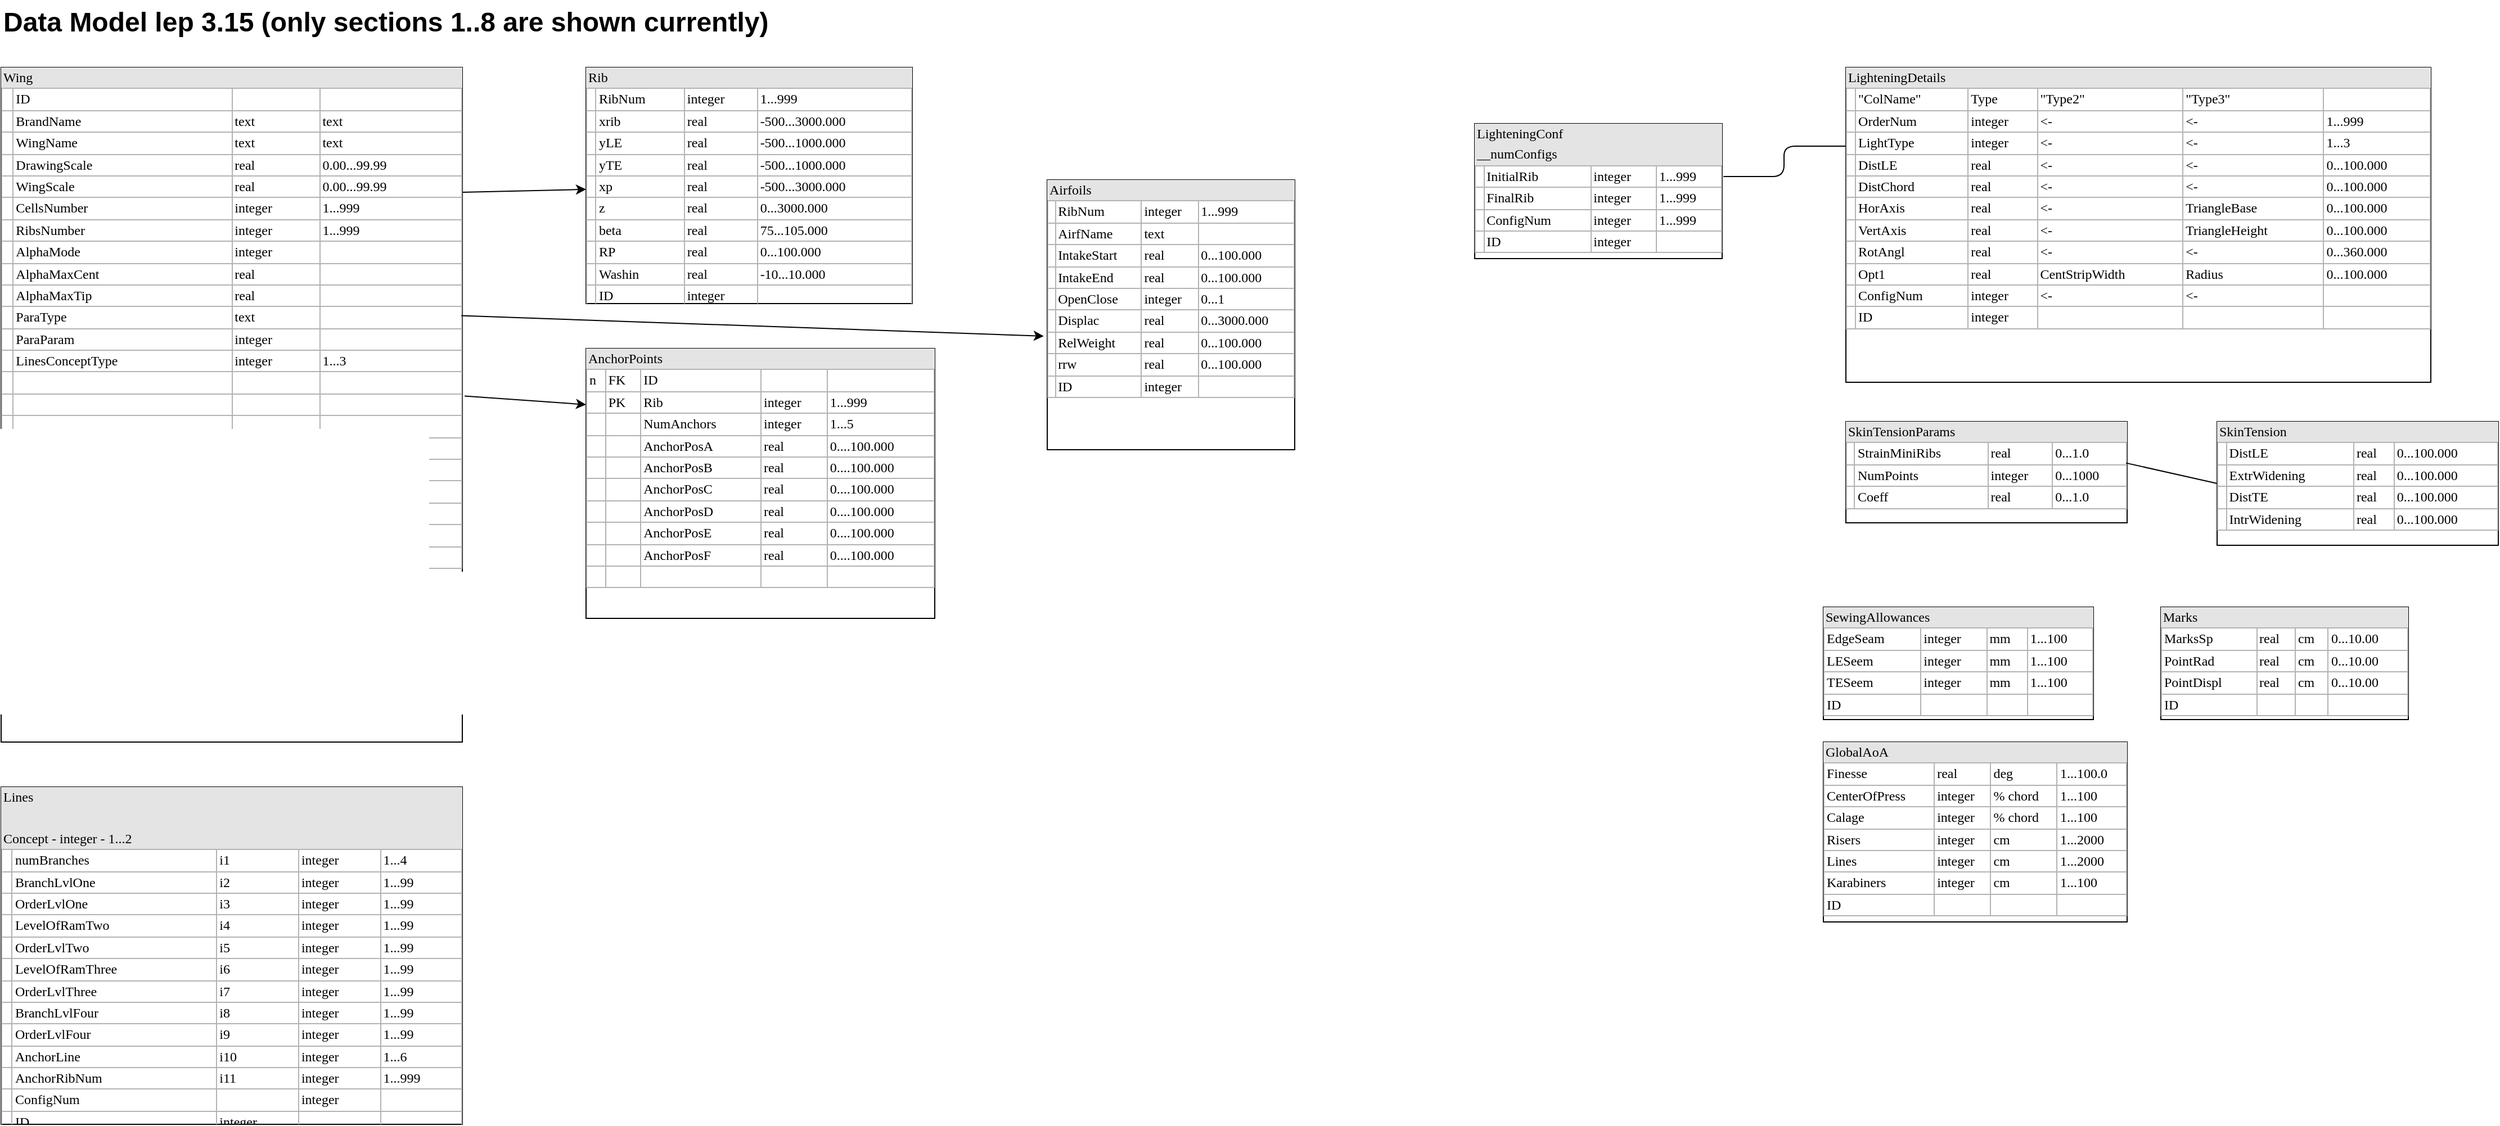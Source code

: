 <mxfile version="14.4.3" type="device"><diagram name="Page-1" id="2ca16b54-16f6-2749-3443-fa8db7711227"><mxGraphModel dx="1314" dy="667" grid="1" gridSize="10" guides="1" tooltips="1" connect="1" arrows="1" fold="1" page="1" pageScale="1" pageWidth="2336" pageHeight="1654" background="#ffffff" math="0" shadow="0"><root><mxCell id="0"/><mxCell id="1" parent="0"/><mxCell id="2ed32ef02a7f4228-5" value="&lt;div style=&quot;box-sizing: border-box ; width: 100% ; background: #e4e4e4 ; padding: 2px&quot;&gt;Wing&lt;/div&gt;&lt;table style=&quot;width: 100% ; font-size: 1em ; border: 1px solid rgb(179 , 179 , 179) ; border-collapse: collapse&quot; cellpadding=&quot;2&quot; cellspacing=&quot;0&quot; border=&quot;1&quot;&gt;&lt;tbody&gt;&lt;tr&gt;&lt;td style=&quot;border-collapse: collapse&quot;&gt;&lt;br&gt;&lt;/td&gt;&lt;td&gt;ID&lt;/td&gt;&lt;td&gt;&lt;br&gt;&lt;/td&gt;&lt;td&gt;&lt;br&gt;&lt;/td&gt;&lt;/tr&gt;&lt;tr&gt;&lt;td style=&quot;border-collapse: collapse&quot;&gt;&lt;br&gt;&lt;/td&gt;&lt;td&gt;BrandName&lt;/td&gt;&lt;td&gt;text&lt;/td&gt;&lt;td&gt;text&lt;/td&gt;&lt;/tr&gt;&lt;tr&gt;&lt;td&gt;&lt;br&gt;&lt;/td&gt;&lt;td&gt;WingName&lt;/td&gt;&lt;td&gt;text&lt;/td&gt;&lt;td&gt;text&lt;/td&gt;&lt;/tr&gt;&lt;tr&gt;&lt;td&gt;&lt;br&gt;&lt;/td&gt;&lt;td&gt;DrawingScale&lt;/td&gt;&lt;td&gt;real&lt;/td&gt;&lt;td&gt;0.00...99.99&lt;/td&gt;&lt;/tr&gt;&lt;tr&gt;&lt;td&gt;&lt;br&gt;&lt;/td&gt;&lt;td&gt;WingScale&lt;/td&gt;&lt;td&gt;real&lt;/td&gt;&lt;td&gt;0.00...99.99&lt;/td&gt;&lt;/tr&gt;&lt;tr&gt;&lt;td&gt;&lt;br&gt;&lt;/td&gt;&lt;td&gt;CellsNumber&lt;/td&gt;&lt;td&gt;integer&lt;/td&gt;&lt;td&gt;1...999&lt;/td&gt;&lt;/tr&gt;&lt;tr&gt;&lt;td&gt;&lt;br&gt;&lt;/td&gt;&lt;td&gt;RibsNumber&lt;/td&gt;&lt;td&gt;integer&lt;/td&gt;&lt;td&gt;1...999&lt;/td&gt;&lt;/tr&gt;&lt;tr&gt;&lt;td&gt;&lt;br&gt;&lt;/td&gt;&lt;td&gt;AlphaMode&lt;/td&gt;&lt;td&gt;integer&lt;/td&gt;&lt;td&gt;&lt;br&gt;&lt;/td&gt;&lt;/tr&gt;&lt;tr&gt;&lt;td&gt;&lt;br&gt;&lt;/td&gt;&lt;td&gt;AlphaMaxCent&lt;/td&gt;&lt;td&gt;real&lt;/td&gt;&lt;td&gt;&lt;br&gt;&lt;/td&gt;&lt;/tr&gt;&lt;tr&gt;&lt;td&gt;&lt;br&gt;&lt;/td&gt;&lt;td&gt;AlphaMaxTip&lt;/td&gt;&lt;td&gt;real&lt;/td&gt;&lt;td&gt;&lt;br&gt;&lt;/td&gt;&lt;/tr&gt;&lt;tr&gt;&lt;td&gt;&lt;br&gt;&lt;/td&gt;&lt;td&gt;ParaType&lt;/td&gt;&lt;td&gt;text&lt;/td&gt;&lt;td&gt;&lt;br&gt;&lt;/td&gt;&lt;/tr&gt;&lt;tr&gt;&lt;td&gt;&lt;br&gt;&lt;/td&gt;&lt;td&gt;ParaParam&lt;/td&gt;&lt;td&gt;integer&lt;/td&gt;&lt;td&gt;&lt;br&gt;&lt;/td&gt;&lt;/tr&gt;&lt;tr&gt;&lt;td&gt;&lt;br&gt;&lt;/td&gt;&lt;td&gt;LinesConceptType&lt;/td&gt;&lt;td&gt;integer&lt;/td&gt;&lt;td&gt;1...3&lt;/td&gt;&lt;/tr&gt;&lt;tr&gt;&lt;td&gt;&lt;br&gt;&lt;/td&gt;&lt;td&gt;&lt;br&gt;&lt;/td&gt;&lt;td&gt;&lt;br&gt;&lt;/td&gt;&lt;td&gt;&lt;br&gt;&lt;/td&gt;&lt;/tr&gt;&lt;tr&gt;&lt;td&gt;&lt;br&gt;&lt;/td&gt;&lt;td&gt;&lt;br&gt;&lt;/td&gt;&lt;td&gt;&lt;br&gt;&lt;/td&gt;&lt;td&gt;&lt;br&gt;&lt;/td&gt;&lt;/tr&gt;&lt;tr&gt;&lt;td&gt;&lt;br&gt;&lt;/td&gt;&lt;td&gt;&lt;br&gt;&lt;/td&gt;&lt;td&gt;&lt;br&gt;&lt;/td&gt;&lt;td&gt;&lt;br&gt;&lt;/td&gt;&lt;/tr&gt;&lt;tr&gt;&lt;td&gt;&lt;br&gt;&lt;/td&gt;&lt;td&gt;&lt;br&gt;&lt;/td&gt;&lt;td&gt;&lt;br&gt;&lt;/td&gt;&lt;td&gt;&lt;br&gt;&lt;/td&gt;&lt;/tr&gt;&lt;tr&gt;&lt;td&gt;&lt;br&gt;&lt;/td&gt;&lt;td&gt;&lt;br&gt;&lt;/td&gt;&lt;td&gt;&lt;br&gt;&lt;/td&gt;&lt;td&gt;&lt;br&gt;&lt;/td&gt;&lt;/tr&gt;&lt;tr&gt;&lt;td&gt;&lt;br&gt;&lt;/td&gt;&lt;td&gt;&lt;br&gt;&lt;/td&gt;&lt;td&gt;&lt;br&gt;&lt;/td&gt;&lt;td&gt;&lt;br&gt;&lt;/td&gt;&lt;/tr&gt;&lt;tr&gt;&lt;td&gt;&lt;br&gt;&lt;/td&gt;&lt;td&gt;&lt;br&gt;&lt;/td&gt;&lt;td&gt;&lt;br&gt;&lt;/td&gt;&lt;td&gt;&lt;br&gt;&lt;/td&gt;&lt;/tr&gt;&lt;tr&gt;&lt;td&gt;&lt;br&gt;&lt;/td&gt;&lt;td&gt;&lt;br&gt;&lt;/td&gt;&lt;td&gt;&lt;br&gt;&lt;/td&gt;&lt;td&gt;&lt;br&gt;&lt;/td&gt;&lt;/tr&gt;&lt;tr&gt;&lt;td&gt;&lt;br&gt;&lt;/td&gt;&lt;td&gt;&lt;br&gt;&lt;/td&gt;&lt;td&gt;&lt;br&gt;&lt;/td&gt;&lt;td&gt;&lt;br&gt;&lt;/td&gt;&lt;/tr&gt;&lt;/tbody&gt;&lt;/table&gt;" style="verticalAlign=top;align=left;overflow=fill;html=1;rounded=0;shadow=0;comic=0;labelBackgroundColor=none;strokeWidth=1;fontFamily=Verdana;fontSize=12" parent="1" vertex="1"><mxGeometry x="80" y="80" width="410" height="600" as="geometry"/></mxCell><mxCell id="nXG0brTzw-l25DvlrZeB-1" value="&lt;div style=&quot;box-sizing: border-box ; width: 100% ; background: #e4e4e4 ; padding: 2px&quot;&gt;Rib&lt;/div&gt;&lt;table style=&quot;width: 100% ; font-size: 1em ; border: 1px solid rgb(179 , 179 , 179) ; border-collapse: collapse&quot; cellpadding=&quot;2&quot; cellspacing=&quot;0&quot; border=&quot;1&quot;&gt;&lt;tbody&gt;&lt;tr&gt;&lt;td&gt;&lt;br&gt;&lt;/td&gt;&lt;td&gt;RibNum&lt;/td&gt;&lt;td&gt;integer&lt;/td&gt;&lt;td&gt;1...999&lt;/td&gt;&lt;/tr&gt;&lt;tr&gt;&lt;td&gt;&lt;/td&gt;&lt;td&gt;xrib&lt;/td&gt;&lt;td&gt;real&lt;/td&gt;&lt;td&gt;-500...3000.000&lt;/td&gt;&lt;/tr&gt;&lt;tr&gt;&lt;td&gt;&lt;br&gt;&lt;/td&gt;&lt;td&gt;yLE&lt;/td&gt;&lt;td&gt;real&lt;/td&gt;&lt;td&gt;-500...1000.000&lt;/td&gt;&lt;/tr&gt;&lt;tr&gt;&lt;td&gt;&lt;br&gt;&lt;/td&gt;&lt;td&gt;yTE&lt;/td&gt;&lt;td&gt;real&lt;/td&gt;&lt;td&gt;-500...1000.000&lt;/td&gt;&lt;/tr&gt;&lt;tr&gt;&lt;td&gt;&lt;br&gt;&lt;/td&gt;&lt;td&gt;xp&lt;/td&gt;&lt;td&gt;real&lt;/td&gt;&lt;td&gt;-500...3000.000&lt;/td&gt;&lt;/tr&gt;&lt;tr&gt;&lt;td&gt;&lt;br&gt;&lt;/td&gt;&lt;td&gt;z&lt;/td&gt;&lt;td&gt;real&lt;/td&gt;&lt;td&gt;0...3000.000&lt;/td&gt;&lt;/tr&gt;&lt;tr&gt;&lt;td&gt;&lt;br&gt;&lt;/td&gt;&lt;td&gt;beta&lt;/td&gt;&lt;td&gt;real&lt;/td&gt;&lt;td&gt;75...105.000&lt;/td&gt;&lt;/tr&gt;&lt;tr&gt;&lt;td&gt;&lt;br&gt;&lt;/td&gt;&lt;td&gt;RP&lt;/td&gt;&lt;td&gt;real&lt;/td&gt;&lt;td&gt;0...100.000&lt;/td&gt;&lt;/tr&gt;&lt;tr&gt;&lt;td&gt;&lt;br&gt;&lt;/td&gt;&lt;td&gt;Washin&lt;/td&gt;&lt;td&gt;real&lt;/td&gt;&lt;td&gt;-10...10.000&lt;/td&gt;&lt;/tr&gt;&lt;tr&gt;&lt;td&gt;&lt;br&gt;&lt;/td&gt;&lt;td&gt;ID&lt;/td&gt;&lt;td&gt;integer&lt;/td&gt;&lt;td&gt;&lt;br&gt;&lt;/td&gt;&lt;/tr&gt;&lt;/tbody&gt;&lt;/table&gt;" style="verticalAlign=top;align=left;overflow=fill;html=1;rounded=0;shadow=0;comic=0;labelBackgroundColor=none;strokeWidth=1;fontFamily=Verdana;fontSize=12" parent="1" vertex="1"><mxGeometry x="600" y="80" width="290" height="210" as="geometry"/></mxCell><mxCell id="EcmEdIu4h6Mnn0-IP6D9-1" value="&lt;div style=&quot;box-sizing: border-box ; width: 100% ; background: #e4e4e4 ; padding: 2px&quot;&gt;Airfoils&lt;/div&gt;&lt;table style=&quot;width: 100% ; font-size: 1em ; border: 1px solid rgb(179 , 179 , 179) ; border-collapse: collapse&quot; cellpadding=&quot;2&quot; cellspacing=&quot;0&quot; border=&quot;1&quot;&gt;&lt;tbody&gt;&lt;tr&gt;&lt;td&gt;&lt;br&gt;&lt;/td&gt;&lt;td&gt;RibNum&lt;/td&gt;&lt;td&gt;integer&lt;/td&gt;&lt;td&gt;1...999&lt;/td&gt;&lt;/tr&gt;&lt;tr&gt;&lt;td&gt;&lt;br&gt;&lt;/td&gt;&lt;td&gt;AirfName&lt;/td&gt;&lt;td&gt;text&lt;/td&gt;&lt;td&gt;&lt;br&gt;&lt;/td&gt;&lt;/tr&gt;&lt;tr&gt;&lt;td&gt;&lt;br&gt;&lt;/td&gt;&lt;td&gt;IntakeStart&lt;/td&gt;&lt;td&gt;real&lt;/td&gt;&lt;td&gt;0...100.000&lt;/td&gt;&lt;/tr&gt;&lt;tr&gt;&lt;td&gt;&lt;br&gt;&lt;/td&gt;&lt;td&gt;IntakeEnd&lt;/td&gt;&lt;td&gt;real&lt;/td&gt;&lt;td&gt;0...100.000&lt;/td&gt;&lt;/tr&gt;&lt;tr&gt;&lt;td&gt;&lt;br&gt;&lt;/td&gt;&lt;td&gt;OpenClose&lt;/td&gt;&lt;td&gt;integer&lt;/td&gt;&lt;td&gt;0...1&lt;/td&gt;&lt;/tr&gt;&lt;tr&gt;&lt;td&gt;&lt;br&gt;&lt;/td&gt;&lt;td&gt;Displac&lt;/td&gt;&lt;td&gt;real&lt;/td&gt;&lt;td&gt;0...3000.000&lt;/td&gt;&lt;/tr&gt;&lt;tr&gt;&lt;td&gt;&lt;br&gt;&lt;/td&gt;&lt;td&gt;RelWeight&lt;/td&gt;&lt;td&gt;real&lt;/td&gt;&lt;td&gt;0...100.000&lt;/td&gt;&lt;/tr&gt;&lt;tr&gt;&lt;td&gt;&lt;br&gt;&lt;/td&gt;&lt;td&gt;rrw&lt;/td&gt;&lt;td&gt;real&lt;/td&gt;&lt;td&gt;0...100.000&lt;/td&gt;&lt;/tr&gt;&lt;tr&gt;&lt;td&gt;&lt;br&gt;&lt;/td&gt;&lt;td&gt;ID&lt;/td&gt;&lt;td&gt;integer&lt;/td&gt;&lt;td&gt;&lt;br&gt;&lt;/td&gt;&lt;/tr&gt;&lt;/tbody&gt;&lt;/table&gt;" style="verticalAlign=top;align=left;overflow=fill;html=1;rounded=0;shadow=0;comic=0;labelBackgroundColor=none;strokeWidth=1;fontFamily=Verdana;fontSize=12" parent="1" vertex="1"><mxGeometry x="1010" y="180" width="220" height="240" as="geometry"/></mxCell><mxCell id="EcmEdIu4h6Mnn0-IP6D9-3" value="&lt;div style=&quot;box-sizing: border-box ; width: 100% ; background: #e4e4e4 ; padding: 2px&quot;&gt;AnchorPoints&lt;/div&gt;&lt;table style=&quot;width: 100% ; font-size: 1em ; border: 1px solid rgb(179 , 179 , 179) ; border-collapse: collapse&quot; cellpadding=&quot;2&quot; cellspacing=&quot;0&quot; border=&quot;1&quot;&gt;&lt;tbody&gt;&lt;tr&gt;&lt;td&gt;n&lt;/td&gt;&lt;td style=&quot;border-collapse: collapse&quot;&gt;FK&lt;/td&gt;&lt;td&gt;ID&lt;/td&gt;&lt;td&gt;&lt;/td&gt;&lt;td&gt;&lt;br&gt;&lt;/td&gt;&lt;/tr&gt;&lt;tr&gt;&lt;td&gt;&lt;br&gt;&lt;/td&gt;&lt;td&gt;PK&lt;/td&gt;&lt;td&gt;Rib&lt;/td&gt;&lt;td&gt;integer&lt;/td&gt;&lt;td&gt;1...999&lt;/td&gt;&lt;/tr&gt;&lt;tr&gt;&lt;td&gt;&lt;br&gt;&lt;/td&gt;&lt;td&gt;&lt;/td&gt;&lt;td&gt;NumAnchors&lt;/td&gt;&lt;td&gt;integer&lt;/td&gt;&lt;td&gt;1...5&lt;/td&gt;&lt;/tr&gt;&lt;tr&gt;&lt;td&gt;&lt;br&gt;&lt;/td&gt;&lt;td&gt;&lt;br&gt;&lt;/td&gt;&lt;td&gt;AnchorPosA&lt;/td&gt;&lt;td&gt;real&lt;/td&gt;&lt;td&gt;0....100.000&lt;/td&gt;&lt;/tr&gt;&lt;tr&gt;&lt;td&gt;&lt;br&gt;&lt;/td&gt;&lt;td&gt;&lt;br&gt;&lt;/td&gt;&lt;td&gt;AnchorPosB&lt;/td&gt;&lt;td&gt;real&lt;/td&gt;&lt;td&gt;0....100.000&lt;br&gt;&lt;/td&gt;&lt;/tr&gt;&lt;tr&gt;&lt;td&gt;&lt;br&gt;&lt;/td&gt;&lt;td&gt;&lt;br&gt;&lt;/td&gt;&lt;td&gt;AnchorPosC&lt;br&gt;&lt;/td&gt;&lt;td&gt;real&lt;/td&gt;&lt;td&gt;0....100.000&lt;br&gt;&lt;/td&gt;&lt;/tr&gt;&lt;tr&gt;&lt;td&gt;&lt;br&gt;&lt;/td&gt;&lt;td&gt;&lt;br&gt;&lt;/td&gt;&lt;td&gt;AnchorPosD&lt;br&gt;&lt;/td&gt;&lt;td&gt;real&lt;/td&gt;&lt;td&gt;0....100.000&lt;br&gt;&lt;/td&gt;&lt;/tr&gt;&lt;tr&gt;&lt;td&gt;&lt;br&gt;&lt;/td&gt;&lt;td&gt;&lt;br&gt;&lt;/td&gt;&lt;td&gt;AnchorPosE&lt;br&gt;&lt;/td&gt;&lt;td&gt;real&lt;/td&gt;&lt;td&gt;0....100.000&lt;br&gt;&lt;/td&gt;&lt;/tr&gt;&lt;tr&gt;&lt;td&gt;&lt;br&gt;&lt;/td&gt;&lt;td&gt;&lt;br&gt;&lt;/td&gt;&lt;td&gt;AnchorPosF&lt;br&gt;&lt;/td&gt;&lt;td&gt;real&lt;/td&gt;&lt;td&gt;0....100.000&lt;br&gt;&lt;/td&gt;&lt;/tr&gt;&lt;tr&gt;&lt;td&gt;&lt;br&gt;&lt;/td&gt;&lt;td&gt;&lt;br&gt;&lt;/td&gt;&lt;td&gt;&lt;br&gt;&lt;/td&gt;&lt;td&gt;&lt;br&gt;&lt;/td&gt;&lt;td&gt;&lt;br&gt;&lt;/td&gt;&lt;/tr&gt;&lt;/tbody&gt;&lt;/table&gt;" style="verticalAlign=top;align=left;overflow=fill;html=1;rounded=0;shadow=0;comic=0;labelBackgroundColor=none;strokeWidth=1;fontFamily=Verdana;fontSize=12" parent="1" vertex="1"><mxGeometry x="600" y="330" width="310" height="240" as="geometry"/></mxCell><mxCell id="EcmEdIu4h6Mnn0-IP6D9-4" value="&lt;div style=&quot;box-sizing: border-box ; width: 100% ; background: #e4e4e4 ; padding: 2px&quot;&gt;LighteningConf&lt;/div&gt;&lt;div style=&quot;box-sizing: border-box ; width: 100% ; background: #e4e4e4 ; padding: 2px&quot;&gt;__numConfigs&lt;/div&gt;&lt;table style=&quot;width: 100% ; font-size: 1em ; border: 1px solid rgb(179 , 179 , 179) ; border-collapse: collapse&quot; cellpadding=&quot;2&quot; cellspacing=&quot;0&quot; border=&quot;1&quot;&gt;&lt;tbody&gt;&lt;tr&gt;&lt;td&gt;&lt;br&gt;&lt;/td&gt;&lt;td&gt;InitialRib&lt;/td&gt;&lt;td&gt;integer&lt;/td&gt;&lt;td&gt;1...999&lt;/td&gt;&lt;/tr&gt;&lt;tr&gt;&lt;td&gt;&lt;br&gt;&lt;/td&gt;&lt;td&gt;FinalRib&lt;/td&gt;&lt;td&gt;integer&lt;/td&gt;&lt;td&gt;1...999&lt;/td&gt;&lt;/tr&gt;&lt;tr&gt;&lt;td&gt;&lt;br&gt;&lt;/td&gt;&lt;td&gt;ConfigNum&lt;br&gt;&lt;/td&gt;&lt;td&gt;integer&lt;br&gt;&lt;/td&gt;&lt;td&gt;1...999&lt;br&gt;&lt;/td&gt;&lt;/tr&gt;&lt;tr&gt;&lt;td&gt;&lt;br&gt;&lt;/td&gt;&lt;td&gt;ID&lt;/td&gt;&lt;td&gt;integer&lt;/td&gt;&lt;td&gt;&lt;br&gt;&lt;/td&gt;&lt;/tr&gt;&lt;/tbody&gt;&lt;/table&gt;" style="verticalAlign=top;align=left;overflow=fill;html=1;rounded=0;shadow=0;comic=0;labelBackgroundColor=none;strokeWidth=1;fontFamily=Verdana;fontSize=12" parent="1" vertex="1"><mxGeometry x="1390" y="130" width="220" height="120" as="geometry"/></mxCell><mxCell id="EcmEdIu4h6Mnn0-IP6D9-5" value="&lt;div style=&quot;box-sizing: border-box ; width: 100% ; background: #e4e4e4 ; padding: 2px&quot;&gt;LighteningDetails&lt;/div&gt;&lt;table style=&quot;width: 100% ; font-size: 1em ; border: 1px solid rgb(179 , 179 , 179) ; border-collapse: collapse&quot; cellpadding=&quot;2&quot; cellspacing=&quot;0&quot; border=&quot;1&quot;&gt;&lt;tbody&gt;&lt;tr&gt;&lt;td&gt;&lt;br&gt;&lt;/td&gt;&lt;td&gt;&quot;ColName&quot;&lt;/td&gt;&lt;td&gt;Type&lt;/td&gt;&lt;td&gt;&quot;Type2&quot;&lt;/td&gt;&lt;td&gt;&quot;Type3&quot;&lt;/td&gt;&lt;td&gt;&lt;br&gt;&lt;/td&gt;&lt;/tr&gt;&lt;tr&gt;&lt;td&gt;&lt;br&gt;&lt;/td&gt;&lt;td&gt;OrderNum&lt;br&gt;&lt;/td&gt;&lt;td&gt;integer&lt;/td&gt;&lt;td&gt;&amp;lt;-&lt;br&gt;&lt;/td&gt;&lt;td&gt;&amp;lt;-&lt;br&gt;&lt;/td&gt;&lt;td&gt;1...999&lt;/td&gt;&lt;/tr&gt;&lt;tr&gt;&lt;td&gt;&lt;br&gt;&lt;/td&gt;&lt;td&gt;LightType&lt;br&gt;&lt;/td&gt;&lt;td&gt;integer&lt;/td&gt;&lt;td&gt;&amp;lt;-&lt;br&gt;&lt;/td&gt;&lt;td&gt;&amp;lt;-&lt;br&gt;&lt;/td&gt;&lt;td&gt;1...3&lt;/td&gt;&lt;/tr&gt;&lt;tr&gt;&lt;td&gt;&lt;br&gt;&lt;/td&gt;&lt;td&gt;DistLE&lt;br&gt;&lt;/td&gt;&lt;td&gt;real&lt;/td&gt;&lt;td&gt;&amp;lt;-&lt;br&gt;&lt;/td&gt;&lt;td&gt;&amp;lt;-&lt;br&gt;&lt;/td&gt;&lt;td&gt;0...100.000&lt;/td&gt;&lt;/tr&gt;&lt;tr&gt;&lt;td&gt;&lt;br&gt;&lt;/td&gt;&lt;td&gt;DistChord&lt;br&gt;&lt;/td&gt;&lt;td&gt;real&lt;/td&gt;&lt;td&gt;&amp;lt;-&lt;br&gt;&lt;/td&gt;&lt;td&gt;&amp;lt;-&lt;br&gt;&lt;/td&gt;&lt;td&gt;0...100.000&lt;br&gt;&lt;/td&gt;&lt;/tr&gt;&lt;tr&gt;&lt;td&gt;&lt;br&gt;&lt;/td&gt;&lt;td&gt;HorAxis&lt;br&gt;&lt;/td&gt;&lt;td&gt;real&lt;/td&gt;&lt;td&gt;&amp;lt;-&lt;br&gt;&lt;/td&gt;&lt;td&gt;TriangleBase&lt;/td&gt;&lt;td&gt;0...100.000&lt;br&gt;&lt;/td&gt;&lt;/tr&gt;&lt;tr&gt;&lt;td&gt;&lt;br&gt;&lt;/td&gt;&lt;td&gt;VertAxis&lt;br&gt;&lt;/td&gt;&lt;td&gt;real&lt;/td&gt;&lt;td&gt;&amp;lt;-&lt;br&gt;&lt;/td&gt;&lt;td&gt;TriangleHeight&lt;/td&gt;&lt;td&gt;0...100.000&lt;br&gt;&lt;/td&gt;&lt;/tr&gt;&lt;tr&gt;&lt;td&gt;&lt;br&gt;&lt;/td&gt;&lt;td&gt;RotAngl&lt;br&gt;&lt;/td&gt;&lt;td&gt;real&lt;br&gt;&lt;/td&gt;&lt;td&gt;&amp;lt;-&lt;br&gt;&lt;/td&gt;&lt;td&gt;&amp;lt;-&lt;br&gt;&lt;/td&gt;&lt;td&gt;0...360.000&lt;/td&gt;&lt;/tr&gt;&lt;tr&gt;&lt;td&gt;&lt;br&gt;&lt;/td&gt;&lt;td&gt;Opt1&lt;/td&gt;&lt;td&gt;real&lt;br&gt;&lt;/td&gt;&lt;td&gt;CentStripWidth&lt;/td&gt;&lt;td&gt;Radius&lt;/td&gt;&lt;td&gt;0...100.000&lt;br&gt;&lt;/td&gt;&lt;/tr&gt;&lt;tr&gt;&lt;td&gt;&lt;br&gt;&lt;/td&gt;&lt;td&gt;ConfigNum&lt;br&gt;&lt;/td&gt;&lt;td&gt;integer&lt;br&gt;&lt;/td&gt;&lt;td&gt;&amp;lt;-&lt;/td&gt;&lt;td&gt;&amp;lt;-&lt;/td&gt;&lt;td&gt;&lt;br&gt;&lt;/td&gt;&lt;/tr&gt;&lt;tr&gt;&lt;td&gt;&lt;br&gt;&lt;/td&gt;&lt;td&gt;ID&lt;/td&gt;&lt;td&gt;integer&lt;/td&gt;&lt;td&gt;&lt;br&gt;&lt;/td&gt;&lt;td&gt;&lt;br&gt;&lt;/td&gt;&lt;td&gt;&lt;br&gt;&lt;/td&gt;&lt;/tr&gt;&lt;/tbody&gt;&lt;/table&gt;" style="verticalAlign=top;align=left;overflow=fill;html=1;rounded=0;shadow=0;comic=0;labelBackgroundColor=none;strokeWidth=1;fontFamily=Verdana;fontSize=12" parent="1" vertex="1"><mxGeometry x="1720" y="80" width="520" height="280" as="geometry"/></mxCell><mxCell id="EcmEdIu4h6Mnn0-IP6D9-6" style="edgeStyle=orthogonalEdgeStyle;rounded=1;orthogonalLoop=1;jettySize=auto;html=1;exitX=1.005;exitY=0.392;exitDx=0;exitDy=0;entryX=0;entryY=0.25;entryDx=0;entryDy=0;endArrow=none;endFill=0;exitPerimeter=0;" parent="1" source="EcmEdIu4h6Mnn0-IP6D9-4" target="EcmEdIu4h6Mnn0-IP6D9-5" edge="1"><mxGeometry relative="1" as="geometry"><mxPoint x="723.96" y="621.46" as="sourcePoint"/><mxPoint x="1000" y="898.54" as="targetPoint"/></mxGeometry></mxCell><mxCell id="EcmEdIu4h6Mnn0-IP6D9-7" value="&lt;div style=&quot;box-sizing: border-box ; width: 100% ; background: #e4e4e4 ; padding: 2px&quot;&gt;SkinTension&lt;/div&gt;&lt;table style=&quot;width: 100% ; font-size: 1em ; border: 1px solid rgb(179 , 179 , 179) ; border-collapse: collapse&quot; cellpadding=&quot;2&quot; cellspacing=&quot;0&quot; border=&quot;1&quot;&gt;&lt;tbody&gt;&lt;tr&gt;&lt;td&gt;&lt;br&gt;&lt;/td&gt;&lt;td&gt;DistLE&lt;/td&gt;&lt;td&gt;real&lt;/td&gt;&lt;td&gt;0...100.000&lt;/td&gt;&lt;/tr&gt;&lt;tr&gt;&lt;td&gt;&lt;br&gt;&lt;/td&gt;&lt;td&gt;ExtrWidening&lt;/td&gt;&lt;td&gt;real&lt;/td&gt;&lt;td&gt;0...100.000&lt;br&gt;&lt;/td&gt;&lt;/tr&gt;&lt;tr&gt;&lt;td&gt;&lt;br&gt;&lt;/td&gt;&lt;td&gt;DistTE&lt;/td&gt;&lt;td&gt;real&lt;/td&gt;&lt;td&gt;0...100.000&lt;br&gt;&lt;/td&gt;&lt;/tr&gt;&lt;tr&gt;&lt;td&gt;&lt;br&gt;&lt;/td&gt;&lt;td&gt;IntrWidening&lt;/td&gt;&lt;td&gt;real&lt;/td&gt;&lt;td&gt;0...100.000&lt;br&gt;&lt;/td&gt;&lt;/tr&gt;&lt;/tbody&gt;&lt;/table&gt;" style="verticalAlign=top;align=left;overflow=fill;html=1;rounded=0;shadow=0;comic=0;labelBackgroundColor=none;strokeWidth=1;fontFamily=Verdana;fontSize=12" parent="1" vertex="1"><mxGeometry x="2050" y="395" width="250" height="110" as="geometry"/></mxCell><mxCell id="EcmEdIu4h6Mnn0-IP6D9-8" value="&lt;div style=&quot;box-sizing: border-box ; width: 100% ; background: #e4e4e4 ; padding: 2px&quot;&gt;SewingAllowances&lt;/div&gt;&lt;table style=&quot;width: 100% ; font-size: 1em ; border: 1px solid rgb(179 , 179 , 179) ; border-collapse: collapse&quot; cellpadding=&quot;2&quot; cellspacing=&quot;0&quot; border=&quot;1&quot;&gt;&lt;tbody&gt;&lt;tr&gt;&lt;td&gt;EdgeSeam&lt;/td&gt;&lt;td&gt;integer&lt;/td&gt;&lt;td&gt;mm&lt;/td&gt;&lt;td&gt;1...100&lt;/td&gt;&lt;/tr&gt;&lt;tr&gt;&lt;td&gt;LESeem&lt;/td&gt;&lt;td&gt;integer&lt;/td&gt;&lt;td&gt;mm&lt;/td&gt;&lt;td&gt;1...100&lt;br&gt;&lt;/td&gt;&lt;/tr&gt;&lt;tr&gt;&lt;td&gt;TESeem&lt;/td&gt;&lt;td&gt;integer&lt;/td&gt;&lt;td&gt;mm&lt;/td&gt;&lt;td&gt;1...100&lt;br&gt;&lt;/td&gt;&lt;/tr&gt;&lt;tr&gt;&lt;td&gt;ID&lt;/td&gt;&lt;td&gt;&lt;br&gt;&lt;/td&gt;&lt;td&gt;&lt;br&gt;&lt;/td&gt;&lt;td&gt;&lt;br&gt;&lt;/td&gt;&lt;/tr&gt;&lt;/tbody&gt;&lt;/table&gt;" style="verticalAlign=top;align=left;overflow=fill;html=1;rounded=0;shadow=0;comic=0;labelBackgroundColor=none;strokeWidth=1;fontFamily=Verdana;fontSize=12" parent="1" vertex="1"><mxGeometry x="1700" y="560" width="240" height="100" as="geometry"/></mxCell><mxCell id="EcmEdIu4h6Mnn0-IP6D9-9" value="Data Model lep 3.15 (only sections 1..8 are shown currently)" style="text;strokeColor=none;fillColor=none;html=1;fontSize=24;fontStyle=1;verticalAlign=middle;align=left;" parent="1" vertex="1"><mxGeometry x="80" y="20" width="790" height="40" as="geometry"/></mxCell><mxCell id="u6xZDYaSeeaBekjnLeH0-4" value="" style="endArrow=classic;html=1;exitX=1.005;exitY=0.487;exitDx=0;exitDy=0;exitPerimeter=0;entryX=0;entryY=0.208;entryDx=0;entryDy=0;entryPerimeter=0;" parent="1" source="2ed32ef02a7f4228-5" target="EcmEdIu4h6Mnn0-IP6D9-3" edge="1"><mxGeometry width="50" height="50" relative="1" as="geometry"><mxPoint x="600" y="410" as="sourcePoint"/><mxPoint x="650" y="360" as="targetPoint"/></mxGeometry></mxCell><mxCell id="u6xZDYaSeeaBekjnLeH0-5" value="" style="endArrow=classic;html=1;exitX=1;exitY=0.185;exitDx=0;exitDy=0;exitPerimeter=0;" parent="1" source="2ed32ef02a7f4228-5" target="nXG0brTzw-l25DvlrZeB-1" edge="1"><mxGeometry width="50" height="50" relative="1" as="geometry"><mxPoint x="502.05" y="382.2" as="sourcePoint"/><mxPoint x="610" y="389.92" as="targetPoint"/></mxGeometry></mxCell><mxCell id="u6xZDYaSeeaBekjnLeH0-6" value="" style="endArrow=classic;html=1;exitX=0.998;exitY=0.368;exitDx=0;exitDy=0;exitPerimeter=0;entryX=-0.014;entryY=0.579;entryDx=0;entryDy=0;entryPerimeter=0;" parent="1" source="2ed32ef02a7f4228-5" target="EcmEdIu4h6Mnn0-IP6D9-1" edge="1"><mxGeometry width="50" height="50" relative="1" as="geometry"><mxPoint x="500" y="201" as="sourcePoint"/><mxPoint x="610" y="198.412" as="targetPoint"/></mxGeometry></mxCell><mxCell id="u6xZDYaSeeaBekjnLeH0-7" value="&lt;div style=&quot;box-sizing: border-box ; width: 100% ; background: #e4e4e4 ; padding: 2px&quot;&gt;SkinTensionParams&lt;/div&gt;&lt;table style=&quot;width: 100% ; font-size: 1em ; border: 1px solid rgb(179 , 179 , 179) ; border-collapse: collapse&quot; cellpadding=&quot;2&quot; cellspacing=&quot;0&quot; border=&quot;1&quot;&gt;&lt;tbody&gt;&lt;tr&gt;&lt;td&gt;&lt;br&gt;&lt;/td&gt;&lt;td&gt;StrainMiniRibs&lt;/td&gt;&lt;td&gt;real&lt;/td&gt;&lt;td&gt;0...1.0&lt;/td&gt;&lt;/tr&gt;&lt;tr&gt;&lt;td&gt;&lt;br&gt;&lt;/td&gt;&lt;td&gt;NumPoints&lt;/td&gt;&lt;td&gt;integer&lt;/td&gt;&lt;td&gt;0...1000&lt;br&gt;&lt;/td&gt;&lt;/tr&gt;&lt;tr&gt;&lt;td&gt;&lt;br&gt;&lt;/td&gt;&lt;td&gt;Coeff&lt;/td&gt;&lt;td&gt;real&lt;/td&gt;&lt;td&gt;0...1.0&lt;br&gt;&lt;/td&gt;&lt;/tr&gt;&lt;/tbody&gt;&lt;/table&gt;" style="verticalAlign=top;align=left;overflow=fill;html=1;rounded=0;shadow=0;comic=0;labelBackgroundColor=none;strokeWidth=1;fontFamily=Verdana;fontSize=12" parent="1" vertex="1"><mxGeometry x="1720" y="395" width="250" height="90" as="geometry"/></mxCell><mxCell id="u6xZDYaSeeaBekjnLeH0-8" value="" style="endArrow=none;html=1;entryX=0;entryY=0.5;entryDx=0;entryDy=0;exitX=0.996;exitY=0.409;exitDx=0;exitDy=0;exitPerimeter=0;" parent="1" source="u6xZDYaSeeaBekjnLeH0-7" target="EcmEdIu4h6Mnn0-IP6D9-7" edge="1"><mxGeometry width="50" height="50" relative="1" as="geometry"><mxPoint x="1690" y="485" as="sourcePoint"/><mxPoint x="1740" y="435" as="targetPoint"/></mxGeometry></mxCell><mxCell id="nt20Kzi09bF5ycrlA2Nx-1" value="&lt;div style=&quot;box-sizing: border-box ; width: 100% ; background: #e4e4e4 ; padding: 2px&quot;&gt;Marks&lt;/div&gt;&lt;table style=&quot;width: 100% ; font-size: 1em ; border: 1px solid rgb(179 , 179 , 179) ; border-collapse: collapse&quot; cellpadding=&quot;2&quot; cellspacing=&quot;0&quot; border=&quot;1&quot;&gt;&lt;tbody&gt;&lt;tr&gt;&lt;td&gt;MarksSp&lt;/td&gt;&lt;td&gt;real&lt;br&gt;&lt;/td&gt;&lt;td&gt;cm&lt;/td&gt;&lt;td&gt;0...10.00&lt;/td&gt;&lt;/tr&gt;&lt;tr&gt;&lt;td&gt;PointRad&lt;/td&gt;&lt;td&gt;real&lt;br&gt;&lt;/td&gt;&lt;td&gt;cm&lt;/td&gt;&lt;td&gt;0...10.00&lt;br&gt;&lt;/td&gt;&lt;/tr&gt;&lt;tr&gt;&lt;td&gt;PointDispl&lt;/td&gt;&lt;td&gt;real&lt;br&gt;&lt;/td&gt;&lt;td&gt;cm&lt;/td&gt;&lt;td&gt;0...10.00&lt;br&gt;&lt;/td&gt;&lt;/tr&gt;&lt;tr&gt;&lt;td&gt;ID&lt;/td&gt;&lt;td&gt;&lt;br&gt;&lt;/td&gt;&lt;td&gt;&lt;br&gt;&lt;/td&gt;&lt;td&gt;&lt;br&gt;&lt;/td&gt;&lt;/tr&gt;&lt;/tbody&gt;&lt;/table&gt;" style="verticalAlign=top;align=left;overflow=fill;html=1;rounded=0;shadow=0;comic=0;labelBackgroundColor=none;strokeWidth=1;fontFamily=Verdana;fontSize=12" parent="1" vertex="1"><mxGeometry x="2000" y="560" width="220" height="100" as="geometry"/></mxCell><mxCell id="lRmo21mKEQEdMFO5At_f-1" value="&lt;div style=&quot;box-sizing: border-box ; width: 100% ; background: #e4e4e4 ; padding: 2px&quot;&gt;GlobalAoA&lt;/div&gt;&lt;table style=&quot;width: 100% ; font-size: 1em ; border: 1px solid rgb(179 , 179 , 179) ; border-collapse: collapse&quot; cellpadding=&quot;2&quot; cellspacing=&quot;0&quot; border=&quot;1&quot;&gt;&lt;tbody&gt;&lt;tr&gt;&lt;td&gt;Finesse&lt;/td&gt;&lt;td&gt;real&lt;/td&gt;&lt;td&gt;deg&lt;/td&gt;&lt;td&gt;1...100.0&lt;/td&gt;&lt;/tr&gt;&lt;tr&gt;&lt;td&gt;CenterOfPress&lt;/td&gt;&lt;td&gt;integer&lt;/td&gt;&lt;td&gt;% chord&lt;/td&gt;&lt;td&gt;1...100&lt;br&gt;&lt;/td&gt;&lt;/tr&gt;&lt;tr&gt;&lt;td&gt;Calage&lt;/td&gt;&lt;td&gt;integer&lt;/td&gt;&lt;td&gt;% chord&lt;br&gt;&lt;/td&gt;&lt;td&gt;1...100&lt;br&gt;&lt;/td&gt;&lt;/tr&gt;&lt;tr&gt;&lt;td&gt;Risers&lt;/td&gt;&lt;td&gt;integer&lt;/td&gt;&lt;td&gt;cm&lt;/td&gt;&lt;td&gt;1...2000&lt;/td&gt;&lt;/tr&gt;&lt;tr&gt;&lt;td&gt;Lines&lt;/td&gt;&lt;td&gt;integer&lt;/td&gt;&lt;td&gt;cm&lt;/td&gt;&lt;td&gt;1...2000&lt;/td&gt;&lt;/tr&gt;&lt;tr&gt;&lt;td&gt;Karabiners&lt;/td&gt;&lt;td&gt;integer&lt;/td&gt;&lt;td&gt;cm&lt;/td&gt;&lt;td&gt;1...100&lt;/td&gt;&lt;/tr&gt;&lt;tr&gt;&lt;td&gt;ID&lt;/td&gt;&lt;td&gt;&lt;br&gt;&lt;/td&gt;&lt;td&gt;&lt;br&gt;&lt;/td&gt;&lt;td&gt;&lt;br&gt;&lt;/td&gt;&lt;/tr&gt;&lt;/tbody&gt;&lt;/table&gt;" style="verticalAlign=top;align=left;overflow=fill;html=1;rounded=0;shadow=0;comic=0;labelBackgroundColor=none;strokeWidth=1;fontFamily=Verdana;fontSize=12" parent="1" vertex="1"><mxGeometry x="1700" y="680" width="270" height="160" as="geometry"/></mxCell><mxCell id="f-mse-eV850BW30Rr1Nx-1" value="&lt;div style=&quot;box-sizing: border-box ; width: 100% ; background: #e4e4e4 ; padding: 2px&quot;&gt;Lines&lt;/div&gt;&lt;div style=&quot;box-sizing: border-box ; width: 100% ; background: #e4e4e4 ; padding: 2px&quot;&gt;&lt;br&gt;&lt;/div&gt;&lt;div style=&quot;box-sizing: border-box ; width: 100% ; background: #e4e4e4 ; padding: 2px&quot;&gt;Concept - integer - 1...2&lt;/div&gt;&lt;table style=&quot;width: 100% ; font-size: 1em ; border: 1px solid rgb(179 , 179 , 179) ; border-collapse: collapse&quot; cellpadding=&quot;2&quot; cellspacing=&quot;0&quot; border=&quot;1&quot;&gt;&lt;tbody&gt;&lt;tr&gt;&lt;td&gt;&lt;br&gt;&lt;/td&gt;&lt;td&gt;numBranches&lt;/td&gt;&lt;td&gt;i1&lt;/td&gt;&lt;td&gt;integer&lt;br&gt;&lt;/td&gt;&lt;td&gt;1...4&lt;/td&gt;&lt;/tr&gt;&lt;tr&gt;&lt;td&gt;&lt;br&gt;&lt;/td&gt;&lt;td&gt;BranchLvlOne&lt;/td&gt;&lt;td&gt;i2&lt;/td&gt;&lt;td&gt;integer&lt;br&gt;&lt;/td&gt;&lt;td&gt;1...99&lt;/td&gt;&lt;/tr&gt;&lt;tr&gt;&lt;td&gt;&lt;br&gt;&lt;/td&gt;&lt;td&gt;OrderLvlOne&lt;/td&gt;&lt;td&gt;i3&lt;/td&gt;&lt;td&gt;integer&lt;br&gt;&lt;/td&gt;&lt;td&gt;1...99&lt;/td&gt;&lt;/tr&gt;&lt;tr&gt;&lt;td&gt;&lt;br&gt;&lt;/td&gt;&lt;td&gt;LevelOfRamTwo&lt;/td&gt;&lt;td&gt;i4&lt;/td&gt;&lt;td&gt;integer&lt;br&gt;&lt;/td&gt;&lt;td&gt;1...99&lt;/td&gt;&lt;/tr&gt;&lt;tr&gt;&lt;td&gt;&lt;br&gt;&lt;/td&gt;&lt;td&gt;OrderLvlTwo&lt;/td&gt;&lt;td&gt;i5&lt;/td&gt;&lt;td&gt;integer&lt;/td&gt;&lt;td&gt;1...99&lt;br&gt;&lt;/td&gt;&lt;/tr&gt;&lt;tr&gt;&lt;td&gt;&lt;br&gt;&lt;/td&gt;&lt;td&gt;LevelOfRamThree&lt;/td&gt;&lt;td&gt;i6&lt;/td&gt;&lt;td&gt;integer&lt;/td&gt;&lt;td&gt;1...99&lt;br&gt;&lt;/td&gt;&lt;/tr&gt;&lt;tr&gt;&lt;td&gt;&lt;br&gt;&lt;/td&gt;&lt;td&gt;OrderLvlThree&lt;br&gt;&lt;/td&gt;&lt;td&gt;i7&lt;/td&gt;&lt;td&gt;integer&lt;/td&gt;&lt;td&gt;1...99&lt;br&gt;&lt;/td&gt;&lt;/tr&gt;&lt;tr&gt;&lt;td&gt;&lt;br&gt;&lt;/td&gt;&lt;td&gt;BranchLvlFour&lt;br&gt;&lt;/td&gt;&lt;td&gt;i8&lt;/td&gt;&lt;td&gt;integer&lt;/td&gt;&lt;td&gt;1...99&lt;/td&gt;&lt;/tr&gt;&lt;tr&gt;&lt;td&gt;&lt;br&gt;&lt;/td&gt;&lt;td&gt;OrderLvlFour&lt;/td&gt;&lt;td&gt;i9&lt;/td&gt;&lt;td&gt;integer&lt;/td&gt;&lt;td&gt;1...99&lt;br&gt;&lt;/td&gt;&lt;/tr&gt;&lt;tr&gt;&lt;td&gt;&lt;br&gt;&lt;/td&gt;&lt;td&gt;AnchorLine&lt;/td&gt;&lt;td&gt;i10&lt;br&gt;&lt;/td&gt;&lt;td&gt;integer&lt;/td&gt;&lt;td&gt;1...6&lt;/td&gt;&lt;/tr&gt;&lt;tr&gt;&lt;td&gt;&lt;br&gt;&lt;/td&gt;&lt;td&gt;AnchorRibNum&lt;/td&gt;&lt;td&gt;i11&lt;/td&gt;&lt;td&gt;integer&lt;/td&gt;&lt;td&gt;1...999&lt;/td&gt;&lt;/tr&gt;&lt;tr&gt;&lt;td&gt;&lt;br&gt;&lt;/td&gt;&lt;td&gt;ConfigNum&lt;/td&gt;&lt;td&gt;&lt;br&gt;&lt;/td&gt;&lt;td&gt;integer&lt;/td&gt;&lt;td&gt;&lt;br&gt;&lt;/td&gt;&lt;/tr&gt;&lt;tr&gt;&lt;td&gt;&lt;br&gt;&lt;/td&gt;&lt;td&gt;ID&lt;/td&gt;&lt;td&gt;integer&lt;/td&gt;&lt;td&gt;&lt;br&gt;&lt;/td&gt;&lt;td&gt;&lt;br&gt;&lt;/td&gt;&lt;/tr&gt;&lt;/tbody&gt;&lt;/table&gt;" style="verticalAlign=top;align=left;overflow=fill;html=1;rounded=0;shadow=0;comic=0;labelBackgroundColor=none;strokeWidth=1;fontFamily=Verdana;fontSize=12" vertex="1" parent="1"><mxGeometry x="80" y="720" width="410" height="300" as="geometry"/></mxCell></root></mxGraphModel></diagram></mxfile>